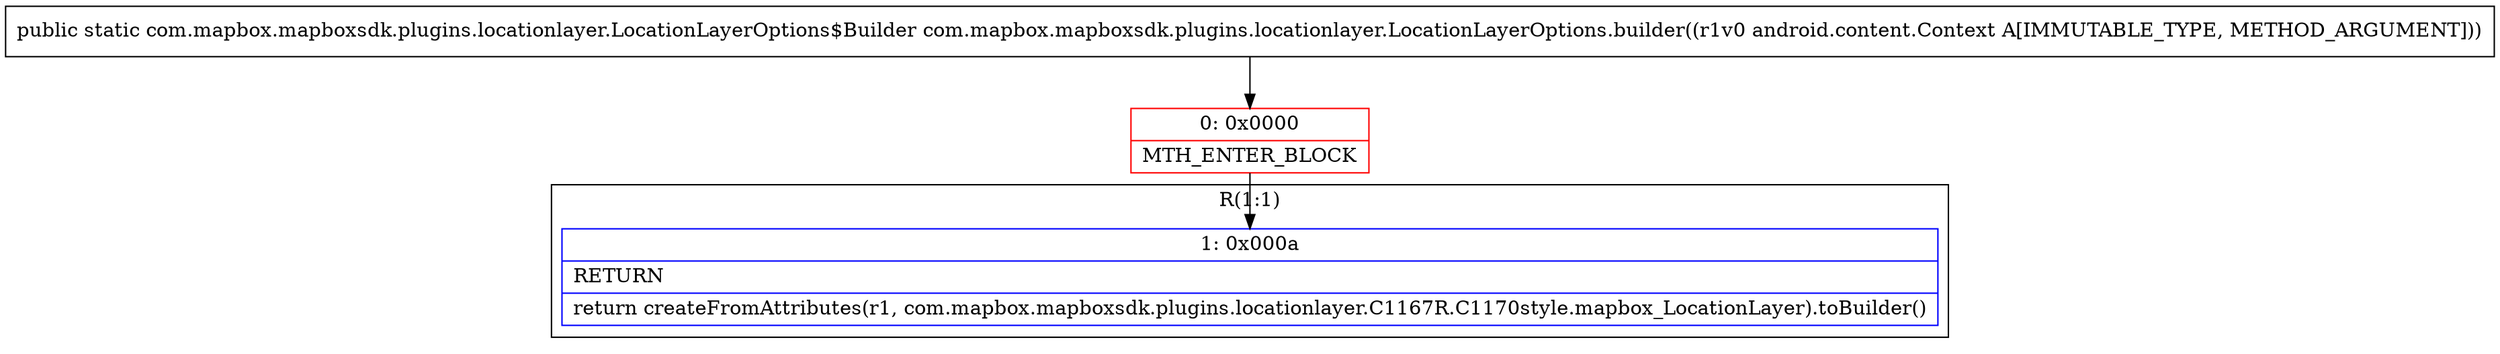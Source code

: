 digraph "CFG forcom.mapbox.mapboxsdk.plugins.locationlayer.LocationLayerOptions.builder(Landroid\/content\/Context;)Lcom\/mapbox\/mapboxsdk\/plugins\/locationlayer\/LocationLayerOptions$Builder;" {
subgraph cluster_Region_1727413352 {
label = "R(1:1)";
node [shape=record,color=blue];
Node_1 [shape=record,label="{1\:\ 0x000a|RETURN\l|return createFromAttributes(r1, com.mapbox.mapboxsdk.plugins.locationlayer.C1167R.C1170style.mapbox_LocationLayer).toBuilder()\l}"];
}
Node_0 [shape=record,color=red,label="{0\:\ 0x0000|MTH_ENTER_BLOCK\l}"];
MethodNode[shape=record,label="{public static com.mapbox.mapboxsdk.plugins.locationlayer.LocationLayerOptions$Builder com.mapbox.mapboxsdk.plugins.locationlayer.LocationLayerOptions.builder((r1v0 android.content.Context A[IMMUTABLE_TYPE, METHOD_ARGUMENT])) }"];
MethodNode -> Node_0;
Node_0 -> Node_1;
}

